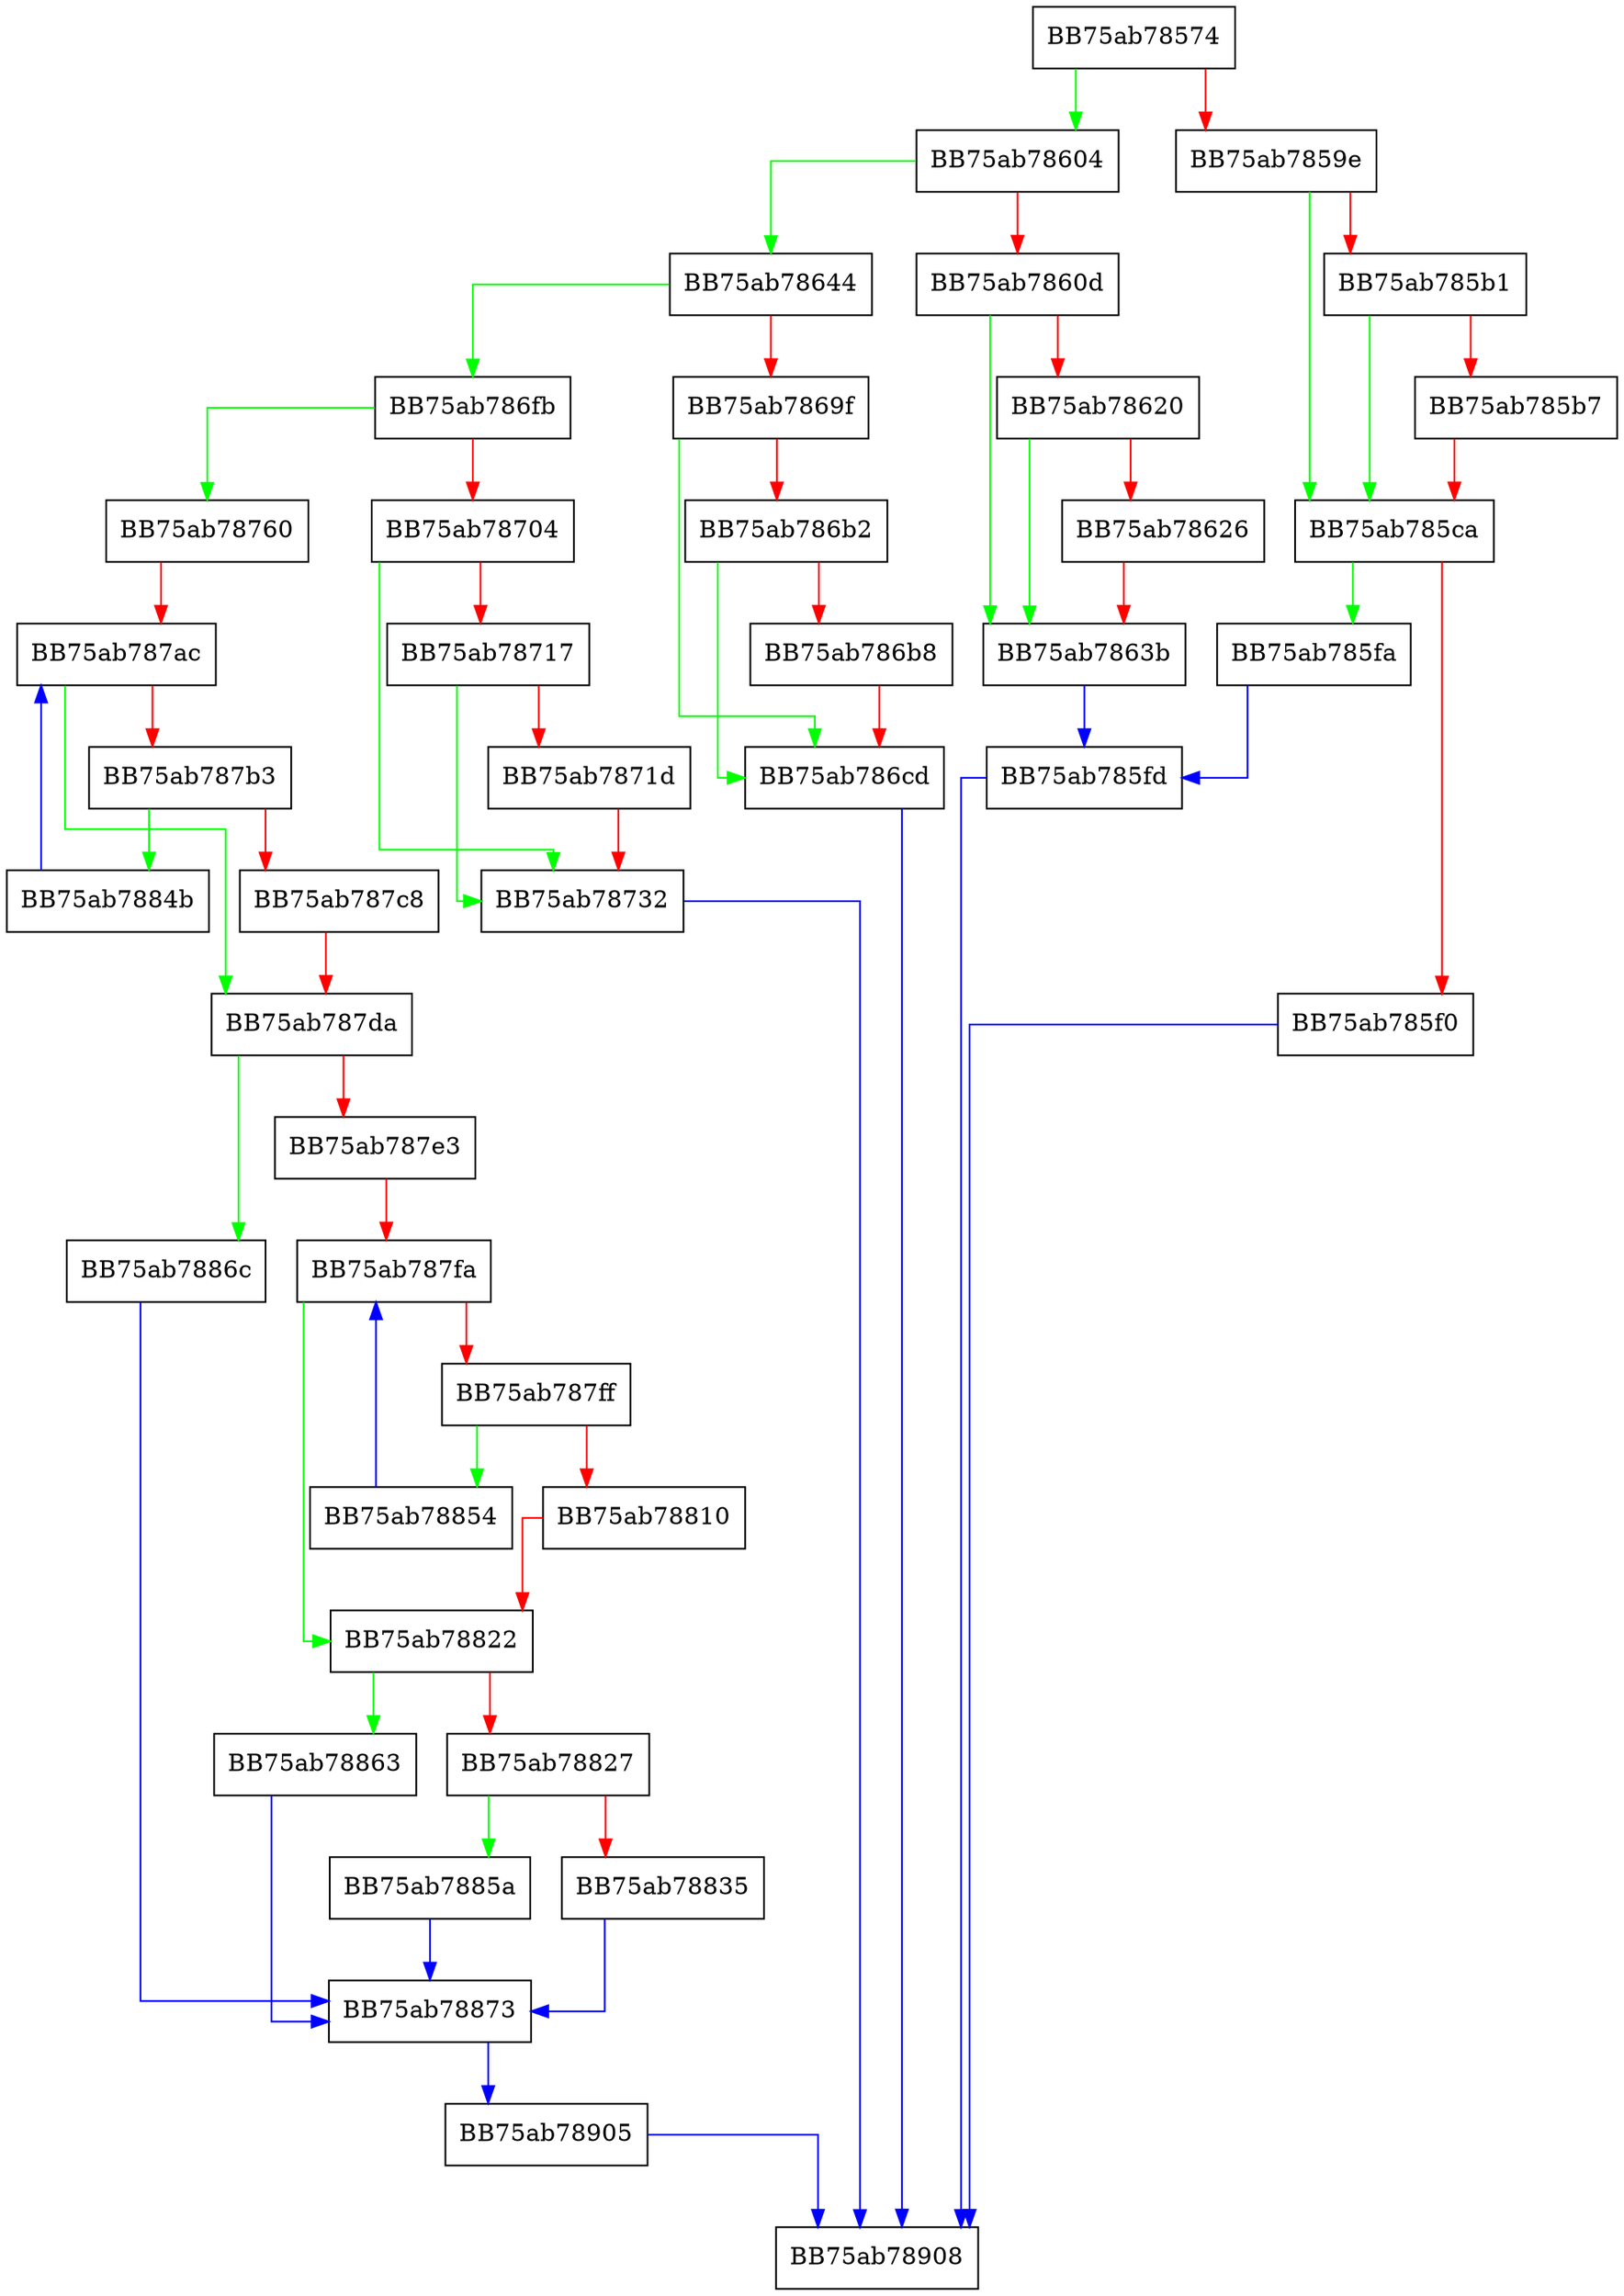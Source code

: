 digraph Create {
  node [shape="box"];
  graph [splines=ortho];
  BB75ab78574 -> BB75ab78604 [color="green"];
  BB75ab78574 -> BB75ab7859e [color="red"];
  BB75ab7859e -> BB75ab785ca [color="green"];
  BB75ab7859e -> BB75ab785b1 [color="red"];
  BB75ab785b1 -> BB75ab785ca [color="green"];
  BB75ab785b1 -> BB75ab785b7 [color="red"];
  BB75ab785b7 -> BB75ab785ca [color="red"];
  BB75ab785ca -> BB75ab785fa [color="green"];
  BB75ab785ca -> BB75ab785f0 [color="red"];
  BB75ab785f0 -> BB75ab78908 [color="blue"];
  BB75ab785fa -> BB75ab785fd [color="blue"];
  BB75ab785fd -> BB75ab78908 [color="blue"];
  BB75ab78604 -> BB75ab78644 [color="green"];
  BB75ab78604 -> BB75ab7860d [color="red"];
  BB75ab7860d -> BB75ab7863b [color="green"];
  BB75ab7860d -> BB75ab78620 [color="red"];
  BB75ab78620 -> BB75ab7863b [color="green"];
  BB75ab78620 -> BB75ab78626 [color="red"];
  BB75ab78626 -> BB75ab7863b [color="red"];
  BB75ab7863b -> BB75ab785fd [color="blue"];
  BB75ab78644 -> BB75ab786fb [color="green"];
  BB75ab78644 -> BB75ab7869f [color="red"];
  BB75ab7869f -> BB75ab786cd [color="green"];
  BB75ab7869f -> BB75ab786b2 [color="red"];
  BB75ab786b2 -> BB75ab786cd [color="green"];
  BB75ab786b2 -> BB75ab786b8 [color="red"];
  BB75ab786b8 -> BB75ab786cd [color="red"];
  BB75ab786cd -> BB75ab78908 [color="blue"];
  BB75ab786fb -> BB75ab78760 [color="green"];
  BB75ab786fb -> BB75ab78704 [color="red"];
  BB75ab78704 -> BB75ab78732 [color="green"];
  BB75ab78704 -> BB75ab78717 [color="red"];
  BB75ab78717 -> BB75ab78732 [color="green"];
  BB75ab78717 -> BB75ab7871d [color="red"];
  BB75ab7871d -> BB75ab78732 [color="red"];
  BB75ab78732 -> BB75ab78908 [color="blue"];
  BB75ab78760 -> BB75ab787ac [color="red"];
  BB75ab787ac -> BB75ab787da [color="green"];
  BB75ab787ac -> BB75ab787b3 [color="red"];
  BB75ab787b3 -> BB75ab7884b [color="green"];
  BB75ab787b3 -> BB75ab787c8 [color="red"];
  BB75ab787c8 -> BB75ab787da [color="red"];
  BB75ab787da -> BB75ab7886c [color="green"];
  BB75ab787da -> BB75ab787e3 [color="red"];
  BB75ab787e3 -> BB75ab787fa [color="red"];
  BB75ab787fa -> BB75ab78822 [color="green"];
  BB75ab787fa -> BB75ab787ff [color="red"];
  BB75ab787ff -> BB75ab78854 [color="green"];
  BB75ab787ff -> BB75ab78810 [color="red"];
  BB75ab78810 -> BB75ab78822 [color="red"];
  BB75ab78822 -> BB75ab78863 [color="green"];
  BB75ab78822 -> BB75ab78827 [color="red"];
  BB75ab78827 -> BB75ab7885a [color="green"];
  BB75ab78827 -> BB75ab78835 [color="red"];
  BB75ab78835 -> BB75ab78873 [color="blue"];
  BB75ab7884b -> BB75ab787ac [color="blue"];
  BB75ab78854 -> BB75ab787fa [color="blue"];
  BB75ab7885a -> BB75ab78873 [color="blue"];
  BB75ab78863 -> BB75ab78873 [color="blue"];
  BB75ab7886c -> BB75ab78873 [color="blue"];
  BB75ab78873 -> BB75ab78905 [color="blue"];
  BB75ab78905 -> BB75ab78908 [color="blue"];
}